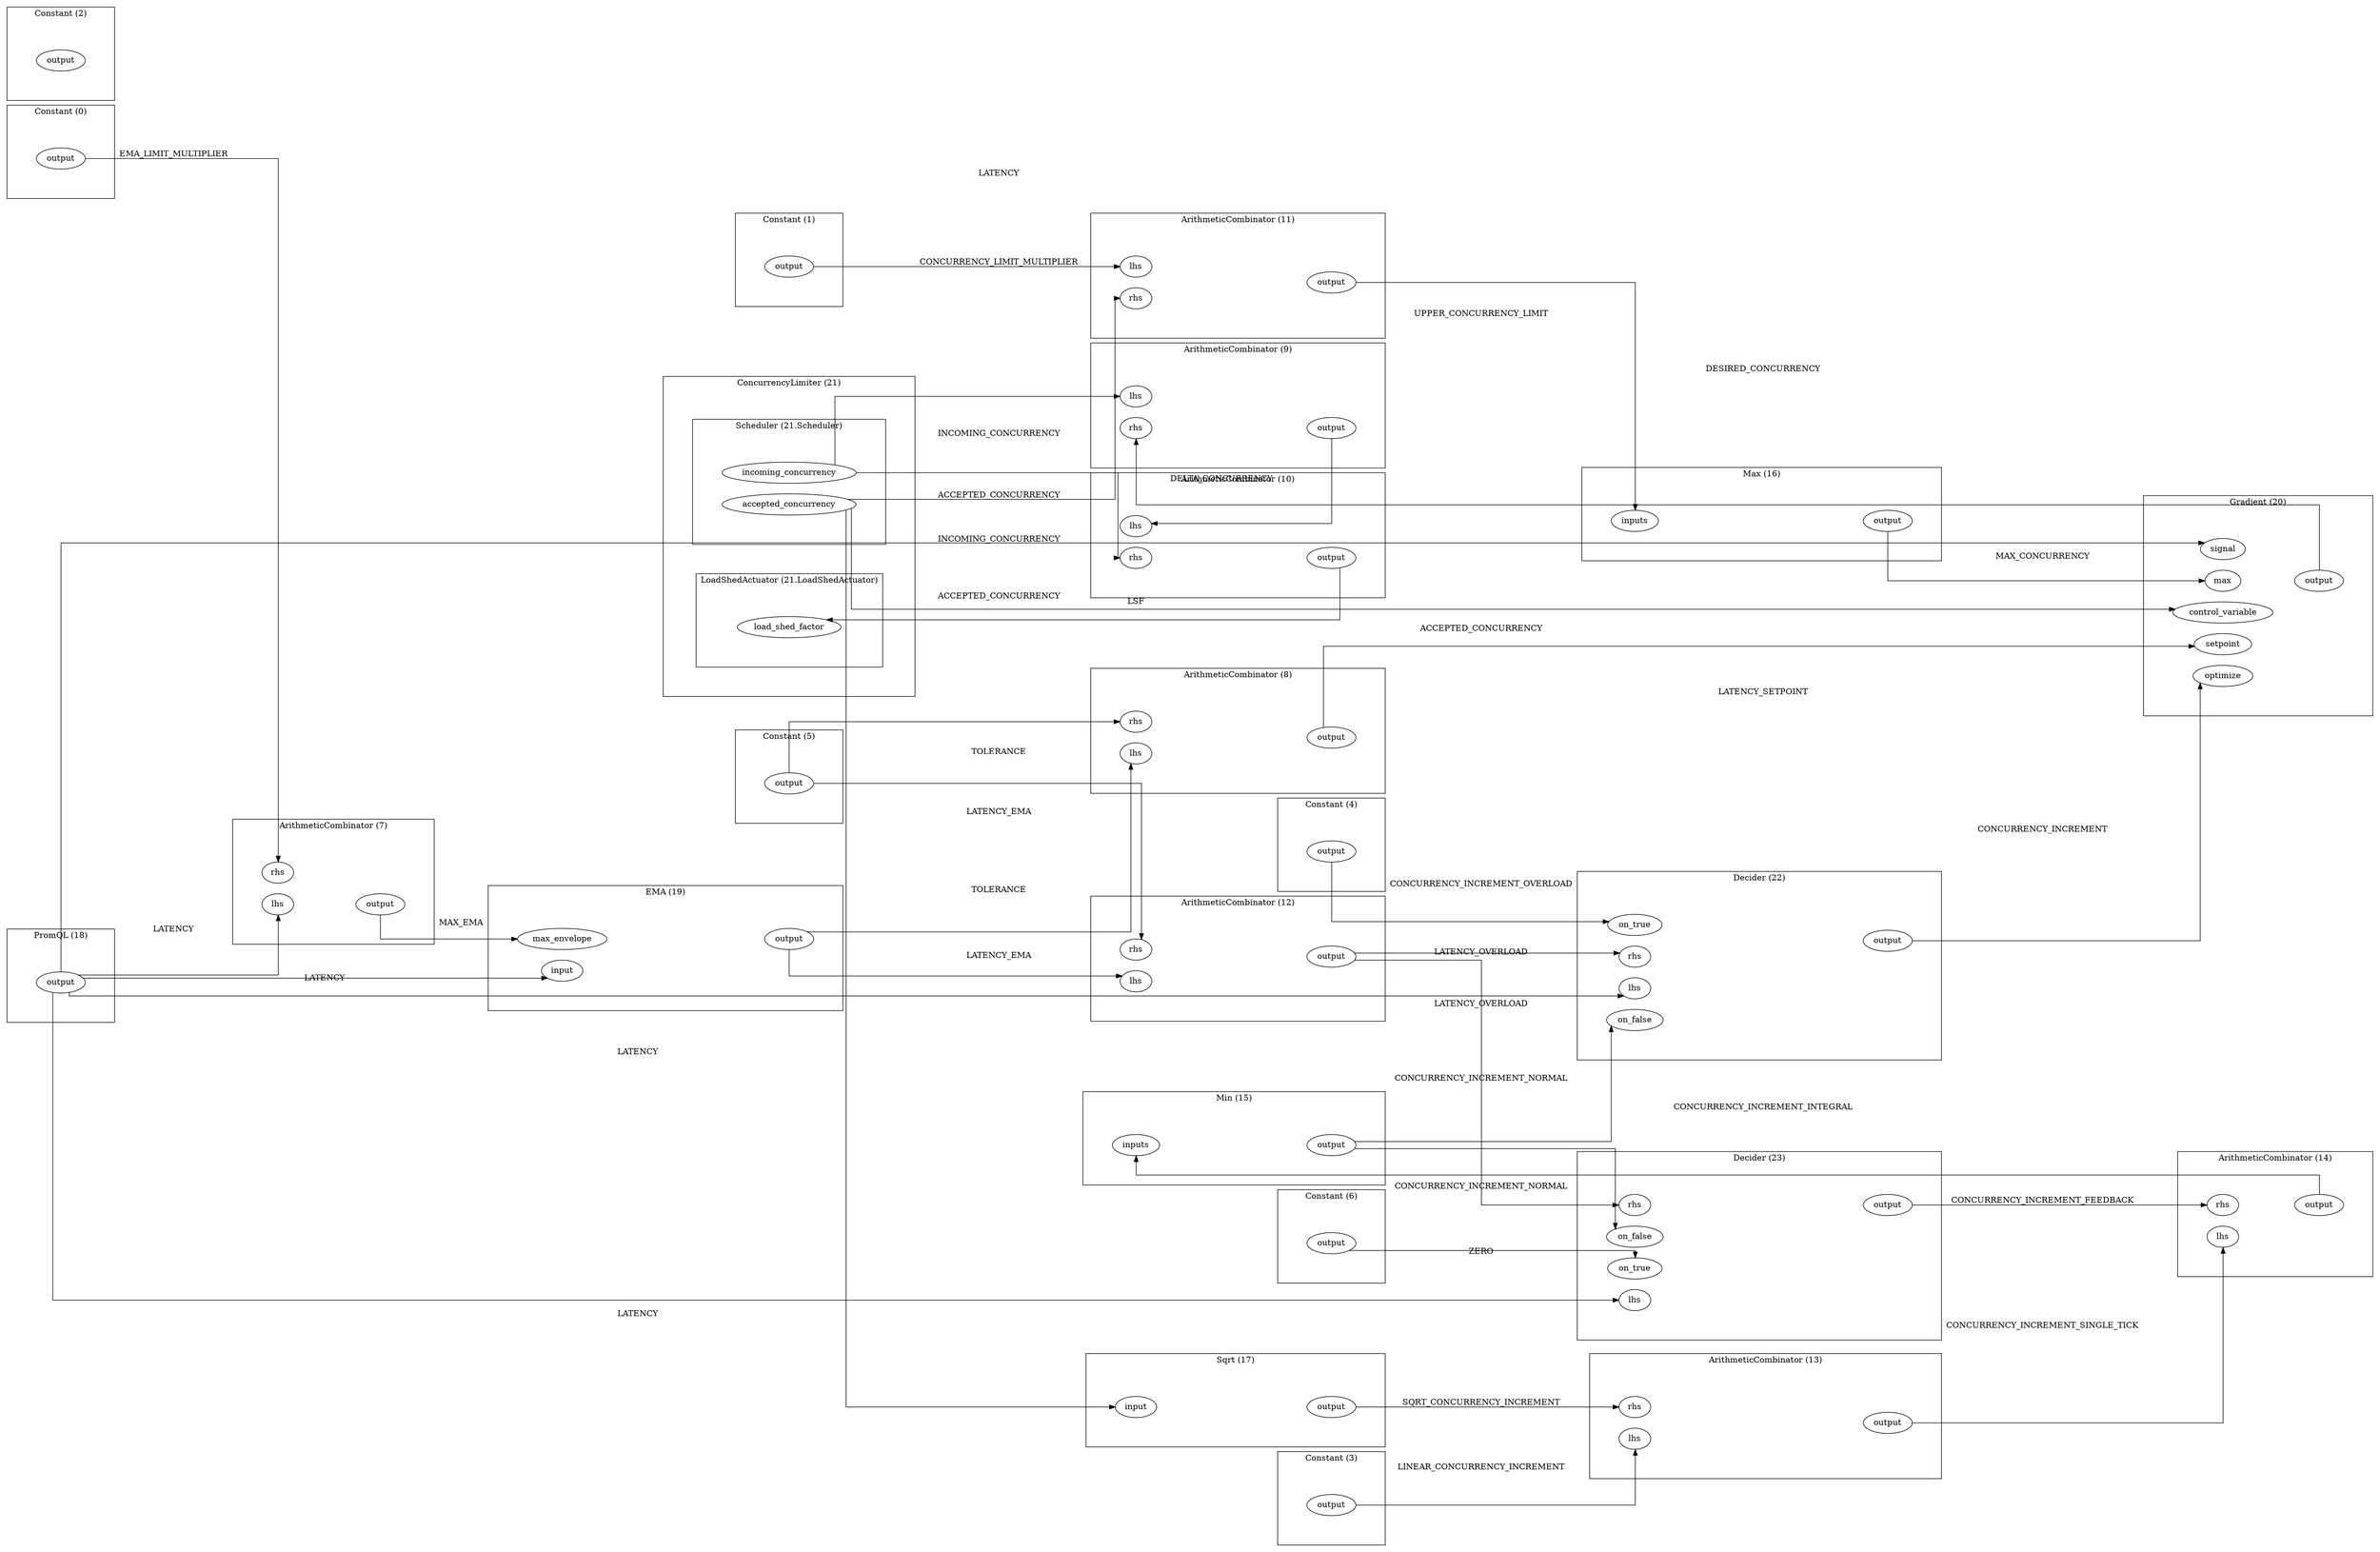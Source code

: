 digraph  {
	subgraph cluster_s27 {
		label="ArithmeticCombinator (10)";margin="50.0";
		n28[label="lhs"];
		n30[label="output"];
		n29[label="rhs"];
		n29->n30[style="invis"];
		{rank=same; n28;n29;};
		{rank=same; n30;};

	}
	subgraph cluster_s31 {
		label="ArithmeticCombinator (11)";margin="50.0";
		n33[label="lhs"];
		n34[label="output"];
		n32[label="rhs"];
		n33->n34[style="invis"];
		{rank=same; n32;n33;};
		{rank=same; n34;};

	}
	subgraph cluster_s35 {
		label="ArithmeticCombinator (12)";margin="50.0";
		n36[label="lhs"];
		n38[label="output"];
		n37[label="rhs"];
		n37->n38[style="invis"];
		{rank=same; n36;n37;};
		{rank=same; n38;};

	}
	subgraph cluster_s39 {
		label="ArithmeticCombinator (13)";margin="50.0";
		n41[label="lhs"];
		n42[label="output"];
		n40[label="rhs"];
		n41->n42[style="invis"];
		{rank=same; n40;n41;};
		{rank=same; n42;};

	}
	subgraph cluster_s43 {
		label="ArithmeticCombinator (14)";margin="50.0";
		n44[label="lhs"];
		n46[label="output"];
		n45[label="rhs"];
		n45->n46[style="invis"];
		{rank=same; n46;};
		{rank=same; n44;n45;};

	}
	subgraph cluster_s15 {
		label="ArithmeticCombinator (7)";margin="50.0";
		n17[label="lhs"];
		n18[label="output"];
		n16[label="rhs"];
		n17->n18[style="invis"];
		{rank=same; n18;};
		{rank=same; n16;n17;};

	}
	subgraph cluster_s19 {
		label="ArithmeticCombinator (8)";margin="50.0";
		n21[label="lhs"];
		n22[label="output"];
		n20[label="rhs"];
		n21->n22[style="invis"];
		{rank=same; n20;n21;};
		{rank=same; n22;};

	}
	subgraph cluster_s23 {
		label="ArithmeticCombinator (9)";margin="50.0";
		n24[label="lhs"];
		n26[label="output"];
		n25[label="rhs"];
		n25->n26[style="invis"];
		{rank=same; n26;};
		{rank=same; n24;n25;};

	}
	subgraph cluster_s69 {
		subgraph cluster_s73 {
			label="LoadShedActuator (21.LoadShedActuator)";margin="50.0";
			n74[label="load_shed_factor"];
			{rank=same; n74;};

		}
		subgraph cluster_s70 {
			label="Scheduler (21.Scheduler)";margin="50.0";
			n71[label="accepted_concurrency"];
			n72[label="incoming_concurrency"];
			{rank=same; n71;n72;};

		}
		label="ConcurrencyLimiter (21)";margin="50.0";

	}
	subgraph cluster_s1 {
		label="Constant (0)";margin="50.0";
		n2[label="output"];
		{rank=same; n2;};

	}
	subgraph cluster_s3 {
		label="Constant (1)";margin="50.0";
		n4[label="output"];
		{rank=same; n4;};

	}
	subgraph cluster_s5 {
		label="Constant (2)";margin="50.0";
		n6[label="output"];
		{rank=same; n6;};

	}
	subgraph cluster_s7 {
		label="Constant (3)";margin="50.0";
		n8[label="output"];
		{rank=same; n8;};

	}
	subgraph cluster_s9 {
		label="Constant (4)";margin="50.0";
		n10[label="output"];
		{rank=same; n10;};

	}
	subgraph cluster_s11 {
		label="Constant (5)";margin="50.0";
		n12[label="output"];
		{rank=same; n12;};

	}
	subgraph cluster_s13 {
		label="Constant (6)";margin="50.0";
		n14[label="output"];
		{rank=same; n14;};

	}
	subgraph cluster_s75 {
		label="Decider (22)";margin="50.0";
		n79[label="lhs"];
		n78[label="on_false"];
		n77[label="on_true"];
		n80[label="output"];
		n76[label="rhs"];
		n79->n80[style="invis"];
		{rank=same; n76;n77;n78;n79;};
		{rank=same; n80;};

	}
	subgraph cluster_s81 {
		label="Decider (23)";margin="50.0";
		n84[label="lhs"];
		n83[label="on_false"];
		n82[label="on_true"];
		n86[label="output"];
		n85[label="rhs"];
		n85->n86[style="invis"];
		{rank=same; n82;n83;n84;n85;};
		{rank=same; n86;};

	}
	subgraph cluster_s58 {
		label="EMA (19)";margin="50.0";
		n59[label="input"];
		n60[label="max_envelope"];
		n61[label="output"];
		n60->n61[style="invis"];
		{rank=same; n59;n60;};
		{rank=same; n61;};

	}
	subgraph cluster_s62 {
		label="Gradient (20)";margin="50.0";
		n67[label="control_variable"];
		n66[label="max"];
		n65[label="optimize"];
		n68[label="output"];
		n64[label="setpoint"];
		n63[label="signal"];
		n67->n68[style="invis"];
		{rank=same; n63;n64;n65;n66;n67;};
		{rank=same; n68;};

	}
	subgraph cluster_s50 {
		label="Max (16)";margin="50.0";
		n51[label="inputs"];
		n52[label="output"];
		n51->n52[style="invis"];
		{rank=same; n51;};
		{rank=same; n52;};

	}
	subgraph cluster_s47 {
		label="Min (15)";margin="50.0";
		n48[label="inputs"];
		n49[label="output"];
		n48->n49[style="invis"];
		{rank=same; n48;};
		{rank=same; n49;};

	}
	subgraph cluster_s56 {
		label="PromQL (18)";margin="50.0";
		n57[label="output"];
		{rank=same; n57;};

	}
	subgraph cluster_s53 {
		label="Sqrt (17)";margin="50.0";
		n54[label="input"];
		n55[label="output"];
		n54->n55[style="invis"];
		{rank=same; n54;};
		{rank=same; n55;};

	}
	rankdir="LR";splines="ortho";
	n71->n32[label="ACCEPTED_CONCURRENCY"];
	n71->n54[label="ACCEPTED_CONCURRENCY"];
	n71->n67[label="ACCEPTED_CONCURRENCY"];
	n72->n24[label="INCOMING_CONCURRENCY"];
	n72->n29[label="INCOMING_CONCURRENCY"];
	n12->n20[label="TOLERANCE"];
	n12->n37[label="TOLERANCE"];
	n18->n60[label="MAX_EMA"];
	n57->n17[label="LATENCY"];
	n57->n59[label="LATENCY"];
	n57->n63[label="LATENCY"];
	n57->n79[label="LATENCY"];
	n57->n84[label="LATENCY"];
	n8->n41[label="LINEAR_CONCURRENCY_INCREMENT"];
	n10->n77[label="CONCURRENCY_INCREMENT_OVERLOAD"];
	n22->n64[label="LATENCY_SETPOINT"];
	n46->n48[label="CONCURRENCY_INCREMENT_INTEGRAL"];
	n55->n40[label="SQRT_CONCURRENCY_INCREMENT"];
	n80->n65[label="CONCURRENCY_INCREMENT"];
	n2->n16[label="EMA_LIMIT_MULTIPLIER"];
	n4->n33[label="CONCURRENCY_LIMIT_MULTIPLIER"];
	n26->n28[label="DELTA_CONCURRENCY"];
	n34->n51[label="UPPER_CONCURRENCY_LIMIT"];
	n38->n76[label="LATENCY_OVERLOAD"];
	n38->n85[label="LATENCY_OVERLOAD"];
	n52->n66[label="MAX_CONCURRENCY"];
	n86->n45[label="CONCURRENCY_INCREMENT_FEEDBACK"];
	n14->n82[label="ZERO"];
	n30->n74[label="LSF"];
	n42->n44[label="CONCURRENCY_INCREMENT_SINGLE_TICK"];
	n49->n78[label="CONCURRENCY_INCREMENT_NORMAL"];
	n49->n83[label="CONCURRENCY_INCREMENT_NORMAL"];
	n61->n21[label="LATENCY_EMA"];
	n61->n36[label="LATENCY_EMA"];
	n68->n25[label="DESIRED_CONCURRENCY"];

}
